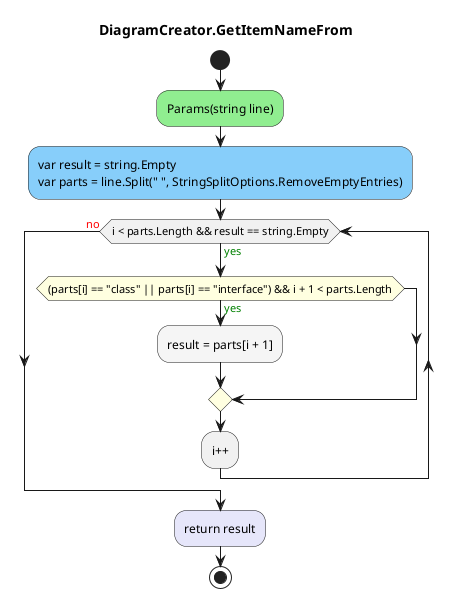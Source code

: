 @startuml DiagramCreator.GetItemNameFrom
title DiagramCreator.GetItemNameFrom
start
#LightGreen:Params(string line);
#LightSkyBlue:var result = string.Empty\nvar parts = line.Split(" ", StringSplitOptions.RemoveEmptyEntries);
while (i < parts.Length && result == string.Empty) is (<color:green>yes)
  #LightYellow:if ((parts[i] == "class" || parts[i] == "interface") && i + 1 < parts.Length) then (<color:green>yes)
    #WhiteSmoke:result = parts[i + 1];
  endif
:i++;
endwhile (<color:red>no)
#Lavender:return result;
stop
@enduml
